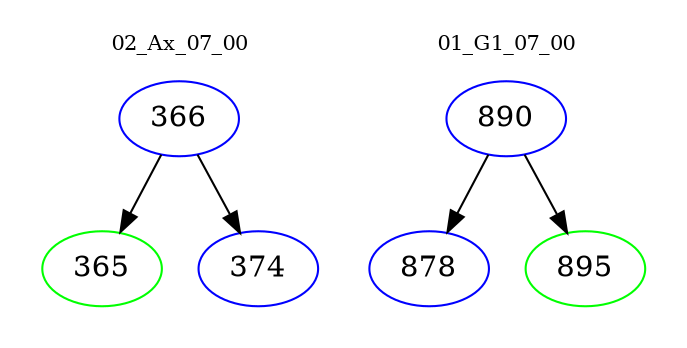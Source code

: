 digraph{
subgraph cluster_0 {
color = white
label = "02_Ax_07_00";
fontsize=10;
T0_366 [label="366", color="blue"]
T0_366 -> T0_365 [color="black"]
T0_365 [label="365", color="green"]
T0_366 -> T0_374 [color="black"]
T0_374 [label="374", color="blue"]
}
subgraph cluster_1 {
color = white
label = "01_G1_07_00";
fontsize=10;
T1_890 [label="890", color="blue"]
T1_890 -> T1_878 [color="black"]
T1_878 [label="878", color="blue"]
T1_890 -> T1_895 [color="black"]
T1_895 [label="895", color="green"]
}
}
